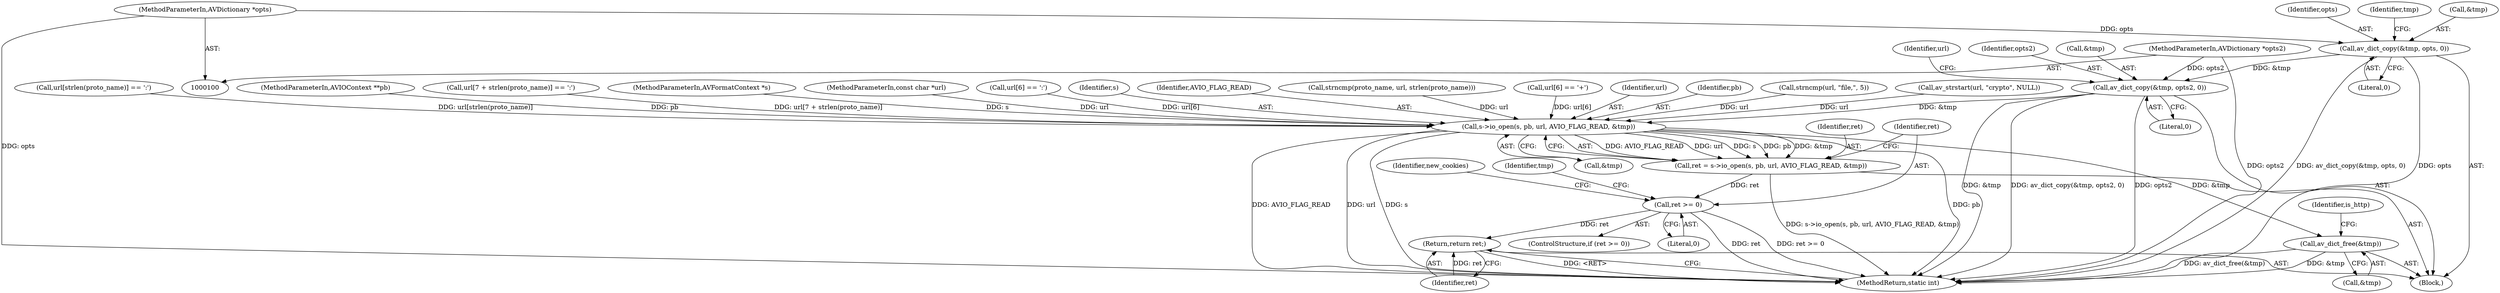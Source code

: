 digraph "0_FFmpeg_189ff4219644532bdfa7bab28dfedaee4d6d4021@API" {
"1000128" [label="(Call,av_dict_copy(&tmp, opts2, 0))"];
"1000123" [label="(Call,av_dict_copy(&tmp, opts, 0))"];
"1000104" [label="(MethodParameterIn,AVDictionary *opts)"];
"1000105" [label="(MethodParameterIn,AVDictionary *opts2)"];
"1000259" [label="(Call,s->io_open(s, pb, url, AVIO_FLAG_READ, &tmp))"];
"1000257" [label="(Call,ret = s->io_open(s, pb, url, AVIO_FLAG_READ, &tmp))"];
"1000267" [label="(Call,ret >= 0)"];
"1000323" [label="(Return,return ret;)"];
"1000311" [label="(Call,av_dict_free(&tmp))"];
"1000128" [label="(Call,av_dict_copy(&tmp, opts2, 0))"];
"1000103" [label="(MethodParameterIn,const char *url)"];
"1000146" [label="(Call,url[6] == ':')"];
"1000323" [label="(Return,return ret;)"];
"1000267" [label="(Call,ret >= 0)"];
"1000260" [label="(Identifier,s)"];
"1000126" [label="(Identifier,opts)"];
"1000127" [label="(Literal,0)"];
"1000263" [label="(Identifier,AVIO_FLAG_READ)"];
"1000104" [label="(MethodParameterIn,AVDictionary *opts)"];
"1000324" [label="(Identifier,ret)"];
"1000135" [label="(Identifier,url)"];
"1000325" [label="(MethodReturn,static int)"];
"1000268" [label="(Identifier,ret)"];
"1000123" [label="(Call,av_dict_copy(&tmp, opts, 0))"];
"1000264" [label="(Call,&tmp)"];
"1000209" [label="(Call,strncmp(proto_name, url, strlen(proto_name)))"];
"1000141" [label="(Call,url[6] == '+')"];
"1000315" [label="(Identifier,is_http)"];
"1000269" [label="(Literal,0)"];
"1000262" [label="(Identifier,url)"];
"1000312" [label="(Call,&tmp)"];
"1000131" [label="(Identifier,opts2)"];
"1000259" [label="(Call,s->io_open(s, pb, url, AVIO_FLAG_READ, &tmp))"];
"1000257" [label="(Call,ret = s->io_open(s, pb, url, AVIO_FLAG_READ, &tmp))"];
"1000261" [label="(Identifier,pb)"];
"1000251" [label="(Call,strncmp(url, \"file,\", 5))"];
"1000258" [label="(Identifier,ret)"];
"1000311" [label="(Call,av_dict_free(&tmp))"];
"1000129" [label="(Call,&tmp)"];
"1000223" [label="(Call,av_strstart(url, \"crypto\", NULL))"];
"1000313" [label="(Identifier,tmp)"];
"1000105" [label="(MethodParameterIn,AVDictionary *opts2)"];
"1000130" [label="(Identifier,tmp)"];
"1000273" [label="(Identifier,new_cookies)"];
"1000214" [label="(Call,url[strlen(proto_name)] == ':')"];
"1000266" [label="(ControlStructure,if (ret >= 0))"];
"1000102" [label="(MethodParameterIn,AVIOContext **pb)"];
"1000107" [label="(Block,)"];
"1000132" [label="(Literal,0)"];
"1000236" [label="(Call,url[7 + strlen(proto_name)] == ':')"];
"1000124" [label="(Call,&tmp)"];
"1000101" [label="(MethodParameterIn,AVFormatContext *s)"];
"1000128" -> "1000107"  [label="AST: "];
"1000128" -> "1000132"  [label="CFG: "];
"1000129" -> "1000128"  [label="AST: "];
"1000131" -> "1000128"  [label="AST: "];
"1000132" -> "1000128"  [label="AST: "];
"1000135" -> "1000128"  [label="CFG: "];
"1000128" -> "1000325"  [label="DDG: &tmp"];
"1000128" -> "1000325"  [label="DDG: av_dict_copy(&tmp, opts2, 0)"];
"1000128" -> "1000325"  [label="DDG: opts2"];
"1000123" -> "1000128"  [label="DDG: &tmp"];
"1000105" -> "1000128"  [label="DDG: opts2"];
"1000128" -> "1000259"  [label="DDG: &tmp"];
"1000123" -> "1000107"  [label="AST: "];
"1000123" -> "1000127"  [label="CFG: "];
"1000124" -> "1000123"  [label="AST: "];
"1000126" -> "1000123"  [label="AST: "];
"1000127" -> "1000123"  [label="AST: "];
"1000130" -> "1000123"  [label="CFG: "];
"1000123" -> "1000325"  [label="DDG: opts"];
"1000123" -> "1000325"  [label="DDG: av_dict_copy(&tmp, opts, 0)"];
"1000104" -> "1000123"  [label="DDG: opts"];
"1000104" -> "1000100"  [label="AST: "];
"1000104" -> "1000325"  [label="DDG: opts"];
"1000105" -> "1000100"  [label="AST: "];
"1000105" -> "1000325"  [label="DDG: opts2"];
"1000259" -> "1000257"  [label="AST: "];
"1000259" -> "1000264"  [label="CFG: "];
"1000260" -> "1000259"  [label="AST: "];
"1000261" -> "1000259"  [label="AST: "];
"1000262" -> "1000259"  [label="AST: "];
"1000263" -> "1000259"  [label="AST: "];
"1000264" -> "1000259"  [label="AST: "];
"1000257" -> "1000259"  [label="CFG: "];
"1000259" -> "1000325"  [label="DDG: s"];
"1000259" -> "1000325"  [label="DDG: AVIO_FLAG_READ"];
"1000259" -> "1000325"  [label="DDG: url"];
"1000259" -> "1000325"  [label="DDG: pb"];
"1000259" -> "1000257"  [label="DDG: AVIO_FLAG_READ"];
"1000259" -> "1000257"  [label="DDG: url"];
"1000259" -> "1000257"  [label="DDG: s"];
"1000259" -> "1000257"  [label="DDG: pb"];
"1000259" -> "1000257"  [label="DDG: &tmp"];
"1000101" -> "1000259"  [label="DDG: s"];
"1000102" -> "1000259"  [label="DDG: pb"];
"1000141" -> "1000259"  [label="DDG: url[6]"];
"1000236" -> "1000259"  [label="DDG: url[7 + strlen(proto_name)]"];
"1000209" -> "1000259"  [label="DDG: url"];
"1000214" -> "1000259"  [label="DDG: url[strlen(proto_name)]"];
"1000146" -> "1000259"  [label="DDG: url[6]"];
"1000223" -> "1000259"  [label="DDG: url"];
"1000251" -> "1000259"  [label="DDG: url"];
"1000103" -> "1000259"  [label="DDG: url"];
"1000259" -> "1000311"  [label="DDG: &tmp"];
"1000257" -> "1000107"  [label="AST: "];
"1000258" -> "1000257"  [label="AST: "];
"1000268" -> "1000257"  [label="CFG: "];
"1000257" -> "1000325"  [label="DDG: s->io_open(s, pb, url, AVIO_FLAG_READ, &tmp)"];
"1000257" -> "1000267"  [label="DDG: ret"];
"1000267" -> "1000266"  [label="AST: "];
"1000267" -> "1000269"  [label="CFG: "];
"1000268" -> "1000267"  [label="AST: "];
"1000269" -> "1000267"  [label="AST: "];
"1000273" -> "1000267"  [label="CFG: "];
"1000313" -> "1000267"  [label="CFG: "];
"1000267" -> "1000325"  [label="DDG: ret"];
"1000267" -> "1000325"  [label="DDG: ret >= 0"];
"1000267" -> "1000323"  [label="DDG: ret"];
"1000323" -> "1000107"  [label="AST: "];
"1000323" -> "1000324"  [label="CFG: "];
"1000324" -> "1000323"  [label="AST: "];
"1000325" -> "1000323"  [label="CFG: "];
"1000323" -> "1000325"  [label="DDG: <RET>"];
"1000324" -> "1000323"  [label="DDG: ret"];
"1000311" -> "1000107"  [label="AST: "];
"1000311" -> "1000312"  [label="CFG: "];
"1000312" -> "1000311"  [label="AST: "];
"1000315" -> "1000311"  [label="CFG: "];
"1000311" -> "1000325"  [label="DDG: &tmp"];
"1000311" -> "1000325"  [label="DDG: av_dict_free(&tmp)"];
}
